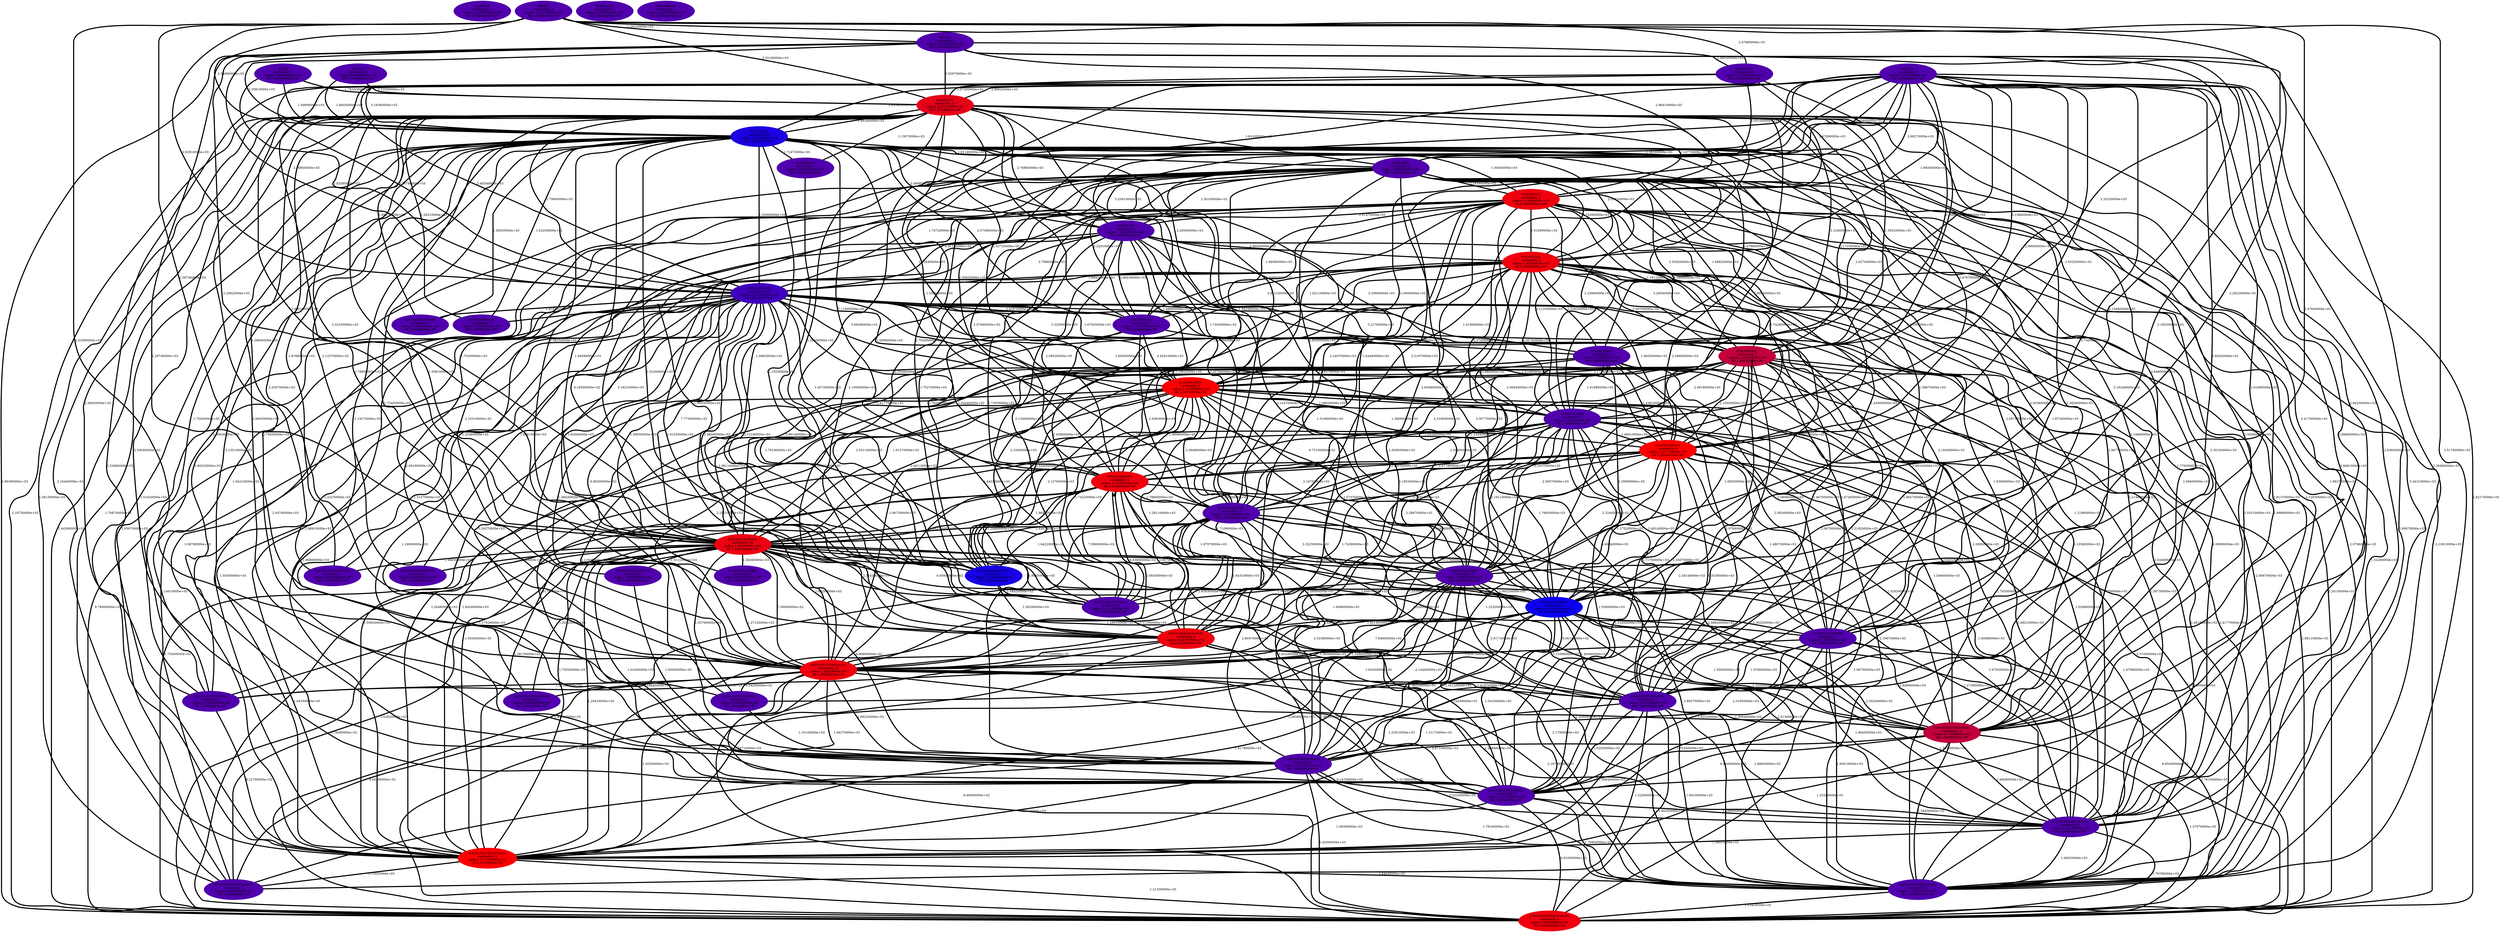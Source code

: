 graph stationary_probabilities_optimal_8 {
    edge[style=solid, penwidth="5", labeldistance="10"]
    00101010 [label="00101010\ncardinality 1\nradius 0.00000000e+00\nlfd 1.00000000e+00", color="#5100AD", style="filled"]
    001010 [label="001010\ncardinality 2\nradius 1.06610000e+03\nlfd 1.00000000e+00", color="#5100AD", style="filled"]
    01010100010101010 [label="01010100010101010\ncardinality 2\nradius 8.31100000e+02\nlfd 1.00000000e+00", color="#5100AD", style="filled"]
    01010001001 [label="01010001001\ncardinality 3\nradius 1.44810000e+03\nlfd 1.58496250e+00", color="#C2003C", style="filled"]
    010101010100101 [label="010101010100101\ncardinality 35\nradius 1.68200000e+03\nlfd 1.95935802e+00", color="#ED0011", style="filled"]
    010101010100100010 [label="010101010100100010\ncardinality 1\nradius 0.00000000e+00\nlfd 1.00000000e+00", color="#5100AD", style="filled"]
    01010101010001000 [label="01010101010001000\ncardinality 1\nradius 0.00000000e+00\nlfd 1.00000000e+00", color="#5100AD", style="filled"]
    0101010101001000101 [label="0101010101001000101\ncardinality 2\nradius 1.01110000e+03\nlfd 1.00000000e+00", color="#5100AD", style="filled"]
    01010100010101001 [label="01010100010101001\ncardinality 3\nradius 1.11010000e+03\nlfd 5.84962501e-01", color="#1800E6", style="filled"]
    01010101010001010010 [label="01010101010001010010\ncardinality 1\nradius 0.00000000e+00\nlfd 1.00000000e+00", color="#5100AD", style="filled"]
    01010000 [label="01010000\ncardinality 2\nradius 2.08360000e+03\nlfd 1.00000000e+00", color="#5100AD", style="filled"]
    0101010001000 [label="0101010001000\ncardinality 1\nradius 0.00000000e+00\nlfd 1.00000000e+00", color="#5100AD", style="filled"]
    00010 [label="00010\ncardinality 1\nradius 0.00000000e+00\nlfd 1.00000000e+00", color="#5100AD", style="filled"]
    010101010100001 [label="010101010100001\ncardinality 4\nradius 1.41440000e+03\nlfd 4.15037499e-01", color="#0C00F2", style="filled"]
    01010101000 [label="01010101000\ncardinality 2\nradius 1.44900000e+03\nlfd 1.00000000e+00", color="#5100AD", style="filled"]
    010101001 [label="010101001\ncardinality 40\nradius 2.25210000e+03\nlfd 6.21488377e-01", color="#1B00E3", style="filled"]
    0100101 [label="0100101\ncardinality 2\nradius 1.97590000e+03\nlfd 1.00000000e+00", color="#5100AD", style="filled"]
    010101000 [label="010101000\ncardinality 1\nradius 0.00000000e+00\nlfd 1.00000000e+00", color="#5100AD", style="filled"]
    001010101 [label="001010101\ncardinality 2\nradius 1.53200000e+03\nlfd 1.00000000e+00", color="#5100AD", style="filled"]
    010100100 [label="010100100\ncardinality 2\nradius 1.93440000e+03\nlfd 1.00000000e+00", color="#5100AD", style="filled"]
    010100101 [label="010100101\ncardinality 11\nradius 2.55270000e+03\nlfd 1.87446912e+00", color="#E60018", style="filled"]
    0101000101 [label="0101000101\ncardinality 4\nradius 1.14680000e+03\nlfd 2.00000000e+00", color="#F0000E", style="filled"]
    010101010001 [label="010101010001\ncardinality 5\nradius 1.41350000e+03\nlfd 2.32192809e+00", color="#FB0003", style="filled"]
    0101010101000100101 [label="0101010101000100101\ncardinality 3\nradius 9.77000000e+02\nlfd 1.58496250e+00", color="#C2003C", style="filled"]
    0101010101000101000 [label="0101010101000101000\ncardinality 1\nradius 0.00000000e+00\nlfd 1.00000000e+00", color="#5100AD", style="filled"]
    01010101010010010101 [label="01010101010010010101\ncardinality 5\nradius 1.17340000e+03\nlfd 2.32192809e+00", color="#FB0003", style="filled"]
    010101010100000 [label="010101010100000\ncardinality 1\nradius 0.00000000e+00\nlfd 1.00000000e+00", color="#5100AD", style="filled"]
    01010101010001010001 [label="01010101010001010001\ncardinality 2\nradius 1.38010000e+03\nlfd 1.00000000e+00", color="#5100AD", style="filled"]
    0101000100 [label="0101000100\ncardinality 1\nradius 0.00000000e+00\nlfd 1.00000000e+00", color="#5100AD", style="filled"]
    000101 [label="000101\ncardinality 2\nradius 1.23210000e+03\nlfd 1.00000000e+00", color="#5100AD", style="filled"]
    010101010100010101 [label="010101010100010101\ncardinality 24\nradius 1.36620000e+03\nlfd 2.00000000e+00", color="#F0000E", style="filled"]
    010101000101010101 [label="010101000101010101\ncardinality 4\nradius 8.65700000e+02\nlfd 2.00000000e+00", color="#F0000E", style="filled"]
    0101000010 [label="0101000010\ncardinality 1\nradius 0.00000000e+00\nlfd 1.00000000e+00", color="#5100AD", style="filled"]
    010101010100010001 [label="010101010100010001\ncardinality 2\nradius 1.25020000e+03\nlfd 1.00000000e+00", color="#5100AD", style="filled"]
    010101010101 [label="010101010101\ncardinality 238\nradius 2.10230000e+03\nlfd 9.06133077e-01", color="#4000BE", style="filled"]
    010101010100100001 [label="010101010100100001\ncardinality 2\nradius 1.15750000e+03\nlfd 1.00000000e+00", color="#5100AD", style="filled"]
    010010 [label="010010\ncardinality 1\nradius 0.00000000e+00\nlfd 1.00000000e+00", color="#5100AD", style="filled"]
    0101010001001 [label="0101010001001\ncardinality 4\nradius 1.13280000e+03\nlfd 2.00000000e+00", color="#F0000E", style="filled"]
    010101010100010010 [label="010101010100010010\ncardinality 1\nradius 0.00000000e+00\nlfd 1.00000000e+00", color="#5100AD", style="filled"]
    0101010001010100 [label="0101010001010100\ncardinality 1\nradius 0.00000000e+00\nlfd 1.00000000e+00", color="#5100AD", style="filled"]
    0101010100101 [label="0101010100101\ncardinality 6\nradius 1.12710000e+03\nlfd 2.58496250e+00", color="#FE0000", style="filled"]
    010101010010 [label="010101010010\ncardinality 2\nradius 1.32180000e+03\nlfd 1.00000000e+00", color="#5100AD", style="filled"]
    0101001001 [label="0101001001\ncardinality 4\nradius 1.67050000e+03\nlfd 2.00000000e+00", color="#F0000E", style="filled"]
    0101010001010 [label="0101010001010\ncardinality 2\nradius 1.67980000e+03\nlfd 1.00000000e+00", color="#5100AD", style="filled"]
    01010101010010010 [label="01010101010010010\ncardinality 1\nradius 0.00000000e+00\nlfd 1.00000000e+00", color="#5100AD", style="filled"]
    01010100010001 [label="01010100010001\ncardinality 2\nradius 1.20870000e+03\nlfd 1.00000000e+00", color="#5100AD", style="filled"]
    0101010101001001010 [label="0101010101001001010\ncardinality 2\nradius 1.14130000e+03\nlfd 1.00000000e+00", color="#5100AD", style="filled"]
    01010101010010000 [label="01010101010010000\ncardinality 1\nradius 0.00000000e+00\nlfd 1.00000000e+00", color="#5100AD", style="filled"]
    0101010101000001 [label="0101010101000001\ncardinality 2\nradius 1.16580000e+03\nlfd 1.00000000e+00", color="#5100AD", style="filled"]
    010101010100010100101 [label="010101010100010100101\ncardinality 4\nradius 8.99200000e+02\nlfd 2.00000000e+00", color="#F0000E", style="filled"]
    01010000101 [label="01010000101\ncardinality 2\nradius 1.37140000e+03\nlfd 1.00000000e+00", color="#5100AD", style="filled"]
    010100100 -- 0101010001010 [label="3.20780000e+03"]
    010100101 -- 010101001 [label="1.46300000e+03"]
    001010 -- 01010000 [label="2.96410000e+03"]
    0101000101 -- 0101010101001000101 [label="1.86570000e+03"]
    010101010010 -- 0101010001010 [label="2.67780000e+03"]
    010101010100101 -- 0101010101000101000 [label="1.20120000e+03"]
    01010101000 -- 010101010100010001 [label="2.07880000e+03"]
    010101001 -- 010101010100010101 [label="1.72450000e+03"]
    0101001001 -- 01010100010101010 [label="2.43900000e+03"]
    010101001 -- 0101000101 [label="1.30450000e+03"]
    010101010100010101 -- 01010101010001010001 [label="1.31780000e+03"]
    010100101 -- 01010001001 [label="1.39320000e+03"]
    0100101 -- 0101010001010 [label="3.16000000e+03"]
    010101010101 -- 01010101010010000 [label="1.22230000e+03"]
    0101010001010 -- 010101010100010001 [label="2.52600000e+03"]
    01010000 -- 010101010100010100101 [label="2.21810000e+03"]
    01010000 -- 0101000101 [label="1.14590000e+03"]
    001010 -- 010101001 [label="2.35810000e+03"]
    010100101 -- 010101010100010101 [label="2.53070000e+03"]
    01010000 -- 010100100 [label="2.50100000e+03"]
    01010000 -- 010101010010 [label="2.23960000e+03"]
    010100100 -- 010101010100101 [label="3.16210000e+03"]
    010101010001 -- 01010100010101010 [label="1.74220000e+03"]
    010101001 -- 0101010101000101000 [label="2.06030000e+03"]
    010101010100010101 -- 01010101010001000 [label="9.54200000e+02"]
    001010101 -- 010101001 [label="3.16360000e+03"]
    01010100010101010 -- 010101000101010101 [label="1.11390000e+03"]
    0100101 -- 01010100010101010 [label="2.70260000e+03"]
    0101000101 -- 010101010010 [label="2.11250000e+03"]
    010100100 -- 010101000101010101 [label="2.46490000e+03"]
    0101000101 -- 0101010101000100101 [label="1.77630000e+03"]
    0101010001001 -- 0101010001010 [label="1.78660000e+03"]
    0101010101000001 -- 010101010100010101 [label="1.62670000e+03"]
    001010 -- 001010101 [label="2.08530000e+03"]
    0101001001 -- 0101010101001001010 [label="2.09090000e+03"]
    0101000101 -- 010101010100001 [label="1.43900000e+03"]
    0101010101000100101 -- 01010101010001010001 [label="1.56430000e+03"]
    0101001001 -- 010101010100010101 [label="2.00530000e+03"]
    000101 -- 010101010100010101 [label="2.53380000e+03"]
    010101010100101 -- 01010100010101010 [label="2.31630000e+03"]
    010101010100001 -- 010101010100100001 [label="1.35120000e+03"]
    0101010001001 -- 010101000101010101 [label="8.03900000e+02"]
    0101000101 -- 010101010100010101 [label="1.61540000e+03"]
    010100101 -- 01010100010101010 [label="1.70300000e+03"]
    01010000 -- 010101010101 [label="1.70720000e+03"]
    01010101000 -- 0101010101000100101 [label="2.28000000e+03"]
    010101010010 -- 010101010100010101 [label="1.74390000e+03"]
    010100100 -- 0101001001 [label="2.49540000e+03"]
    001010101 -- 010101010101 [label="3.16780000e+03"]
    010101001 -- 010101010101 [label="1.02660000e+03"]
    010101010101 -- 01010101010001000 [label="1.38430000e+03"]
    010100101 -- 010100100 [label="2.76860000e+03"]
    0101010101000100101 -- 0101010101001000101 [label="9.43400000e+02"]
    010101010101 -- 010101010001 [label="1.26060000e+03"]
    010101010101 -- 0101010001001 [label="1.45720000e+03"]
    0101001001 -- 01010101000 [label="2.55820000e+03"]
    010101010010 -- 010101010100010001 [label="1.71700000e+03"]
    01010001001 -- 01010100010001 [label="2.32070000e+03"]
    0100101 -- 0101010101000001 [label="2.82920000e+03"]
    010100101 -- 010101010100100001 [label="2.79450000e+03"]
    0101001001 -- 0101010101000001 [label="2.18340000e+03"]
    010101010101 -- 01010000101 [label="2.62870000e+03"]
    0101010001010 -- 01010100010001 [label="2.32250000e+03"]
    01010101010010010101 -- 01010101010001010010 [label="1.13450000e+03"]
    010100101 -- 01010101010010000 [label="2.36630000e+03"]
    000101 -- 010100101 [label="3.03190000e+03"]
    01010000 -- 010101010100010001 [label="2.14660000e+03"]
    000101 -- 010101010100001 [label="2.47640000e+03"]
    0101010101000100101 -- 0101010101001001010 [label="1.49090000e+03"]
    010101010100001 -- 01010101010010000 [label="1.38380000e+03"]
    010101010100001 -- 01010101010001010010 [label="1.01780000e+03"]
    010101001 -- 010101010010 [label="2.08660000e+03"]
    0101001001 -- 01010001001 [label="2.50700000e+03"]
    001010 -- 010100101 [label="2.52970000e+03"]
    0100101 -- 010101010100010001 [label="2.61680000e+03"]
    0101000101 -- 010100100 [label="2.61470000e+03"]
    01010000101 -- 010101010100101 [label="2.99140000e+03"]
    010100100 -- 01010001001 [label="3.29540000e+03"]
    010101010001 -- 010101010010 [label="1.68020000e+03"]
    010101001 -- 010100100 [label="2.49080000e+03"]
    010101010100100001 -- 0101010101001001010 [label="1.52200000e+03"]
    0101000101 -- 0101010001001 [label="1.58990000e+03"]
    0101010101000001 -- 0101010101001001010 [label="1.46430000e+03"]
    010101010100001 -- 0101010101000100101 [label="1.35950000e+03"]
    010010 -- 010101001 [label="1.84550000e+03"]
    0101010100101 -- 0101010001001 [label="2.19550000e+03"]
    0101010100101 -- 0101010101001001010 [label="1.00080000e+03"]
    010101010100010001 -- 0101010101001000101 [label="1.62020000e+03"]
    0101001001 -- 010101010010 [label="2.05760000e+03"]
    01010001001 -- 01010101010010010101 [label="1.84260000e+03"]
    010101010100001 -- 01010101010001010001 [label="1.50300000e+03"]
    0100101 -- 010101010100101 [label="2.69010000e+03"]
    000101 -- 010101001 [label="2.54690000e+03"]
    0100101 -- 010101010010 [label="2.99940000e+03"]
    010101010100010101 -- 010101010100010001 [label="1.41970000e+03"]
    010101010100010101 -- 01010101010010010101 [label="1.26250000e+03"]
    010101010001 -- 010101000101010101 [label="1.29110000e+03"]
    010101010101 -- 0101010101000001 [label="1.80320000e+03"]
    0101010001010 -- 010101010100101 [label="2.45670000e+03"]
    0101010101001000101 -- 01010101010010010101 [label="1.09360000e+03"]
    010101010100101 -- 01010101010010010 [label="1.31210000e+03"]
    010101010001 -- 01010101010001010001 [label="2.19870000e+03"]
    01010000 -- 01010101000 [label="2.53920000e+03"]
    010101010001 -- 0101010001001 [label="1.48080000e+03"]
    0101000101 -- 010101010100010001 [label="1.96770000e+03"]
    00010 -- 010101001 [label="1.49690000e+03"]
    010101010010 -- 01010100010001 [label="2.16110000e+03"]
    01010101000 -- 010101010100010101 [label="2.29510000e+03"]
    0100101 -- 0101010101001001010 [label="2.83830000e+03"]
    001010 -- 010101010100010101 [label="2.29740000e+03"]
    010101010101 -- 0101010001000 [label="1.79930000e+03"]
    010101010101 -- 010101010100001 [label="9.75100000e+02"]
    010100101 -- 010101010100101 [label="2.32330000e+03"]
    01010001001 -- 010101010100010001 [label="2.31920000e+03"]
    01010101000 -- 0101010001010 [label="3.05240000e+03"]
    010101010100101 -- 01010101010001010001 [label="1.42600000e+03"]
    010101001 -- 010101010100010100101 [label="1.44390000e+03"]
    0101000101 -- 01010000101 [label="1.96580000e+03"]
    0101001001 -- 0101010001001 [label="2.19620000e+03"]
    010101010001 -- 0101010001010 [label="2.28460000e+03"]
    01010000 -- 01010000101 [label="2.22910000e+03"]
    0101010001001 -- 010101010100010001 [label="2.09080000e+03"]
    010100101 -- 0101010001010100 [label="1.69670000e+03"]
    010101010101 -- 010101010100010010 [label="1.88610000e+03"]
    0101000101 -- 010101000101010101 [label="1.31080000e+03"]
    010101010100001 -- 010101010100010100101 [label="8.95400000e+02"]
    010101010010 -- 010101010100010100101 [label="1.96750000e+03"]
    010101000101010101 -- 010101010100010001 [label="1.91650000e+03"]
    0100101 -- 0101001001 [label="1.99260000e+03"]
    010101010001 -- 010101010100010101 [label="1.68270000e+03"]
    010101010100010001 -- 01010101010001010001 [label="1.94330000e+03"]
    0100101 -- 010101010100010100101 [label="2.82170000e+03"]
    01010101000 -- 01010101010001010001 [label="2.48150000e+03"]
    01010000 -- 0101010100101 [label="1.81530000e+03"]
    010101010101 -- 010101010010 [label="1.69300000e+03"]
    01010101000 -- 0101010101000001 [label="2.58080000e+03"]
    01010101000 -- 010101010001 [label="1.81980000e+03"]
    01010000 -- 010101010001 [label="1.60660000e+03"]
    001010 -- 01010001001 [label="2.33250000e+03"]
    01010000 -- 010101010100001 [label="1.58670000e+03"]
    010101010101 -- 01010101000 [label="2.32500000e+03"]
    010101010100010101 -- 0101010101001000101 [label="1.06370000e+03"]
    010101010100001 -- 010101000101010101 [label="1.62720000e+03"]
    010101010100101 -- 010101010100010101 [label="7.39400000e+02"]
    010100100 -- 01010101000 [label="3.35680000e+03"]
    010101010100101 -- 010101010100000 [label="1.28260000e+03"]
    01010001001 -- 01010101010001010001 [label="2.41770000e+03"]
    010100101 -- 010101000101010101 [label="1.35810000e+03"]
    010101000101010101 -- 01010101010010010101 [label="1.58710000e+03"]
    010101010100100001 -- 01010101010001010001 [label="1.79160000e+03"]
    01010100010001 -- 010101000101010101 [label="1.69960000e+03"]
    010101001 -- 0101001001 [label="2.03820000e+03"]
    0101010001010 -- 01010100010101001 [label="1.64220000e+03"]
    010101001 -- 01010100010101010 [label="1.02260000e+03"]
    0100101 -- 0101010101000100101 [label="2.84200000e+03"]
    010101010100001 -- 01010101010010010101 [label="1.22910000e+03"]
    010101001 -- 0101000100 [label="1.72470000e+03"]
    010101010010 -- 010101010100101 [label="1.44310000e+03"]
    0101001001 -- 0101010100101 [label="1.96550000e+03"]
    010101010100000 -- 010101010100010101 [label="1.27120000e+03"]
    001010 -- 010101010101 [label="2.26850000e+03"]
    010101001 -- 010101010100010001 [label="1.87240000e+03"]
    01010001001 -- 010101010010 [label="2.46180000e+03"]
    010101010100101 -- 01010100010001 [label="1.83320000e+03"]
    0100101 -- 010101010001 [label="2.29540000e+03"]
    0101000101 -- 0101010100101 [label="1.74280000e+03"]
    0101010001010 -- 010101010100010100101 [label="2.41110000e+03"]
    01010101000 -- 010101010100100001 [label="2.11630000e+03"]
    0101010101000001 -- 010101010100100001 [label="2.01950000e+03"]
    010101010101 -- 0101010100101 [label="1.31490000e+03"]
    0101010001010 -- 010101010100010101 [label="2.63630000e+03"]
    010101010100010101 -- 0101010101000101000 [label="1.19840000e+03"]
    010101010100101 -- 01010101010001000 [label="1.03760000e+03"]
    0101000101 -- 01010100010101010 [label="1.73050000e+03"]
    010100101 -- 01010000 [label="1.81420000e+03"]
    0101001001 -- 010101000101010101 [label="1.93050000e+03"]
    0101010100101 -- 01010100010001 [label="2.32400000e+03"]
    010101001 -- 01010101010001010001 [label="2.05510000e+03"]
    0101001001 -- 010101010100101 [label="1.81770000e+03"]
    010101010100101 -- 01010100010101001 [label="2.62170000e+03"]
    01010100010001 -- 0101010101000100101 [label="2.15590000e+03"]
    010101010100101 -- 0101010101000100101 [label="9.66100000e+02"]
    010100101 -- 01010101010001010001 [label="2.81370000e+03"]
    0100101 -- 0101010100101 [label="2.65250000e+03"]
    010101001 -- 010101010100010010 [label="2.12570000e+03"]
    010101010100010001 -- 01010101010010010101 [label="1.36840000e+03"]
    0101010101001001010 -- 01010101010001010001 [label="1.60020000e+03"]
    010100101 -- 010101010010 [label="2.62740000e+03"]
    010101001 -- 01010101010010000 [label="1.75430000e+03"]
    010101010101 -- 010101010100100001 [label="1.54570000e+03"]
    01010001001 -- 010101010100001 [label="1.68550000e+03"]
    010101010101 -- 010101010100010100101 [label="9.78900000e+02"]
    010101001 -- 0101010101001001010 [label="1.96270000e+03"]
    0101001001 -- 01010101010010000 [label="1.64210000e+03"]
    010101010101 -- 010101010100010101 [label="9.96300000e+02"]
    01010101010001000 -- 010101010100100001 [label="1.10140000e+03"]
    0101010001001 -- 010101010100001 [label="1.87070000e+03"]
    010101010100001 -- 010101010100010101 [label="7.64600000e+02"]
    0101001001 -- 0101010101001000101 [label="2.06700000e+03"]
    0101001001 -- 01010101010001010001 [label="2.90670000e+03"]
    0101001001 -- 01010101010010010101 [label="1.90980000e+03"]
    0100101 -- 010101010100001 [label="2.73650000e+03"]
    010100101 -- 01010101010010010101 [label="2.16440000e+03"]
    001010 -- 010101010100101 [label="2.29820000e+03"]
    010101010010 -- 0101010101000001 [label="2.48140000e+03"]
    0101010101001001010 -- 010101010100010100101 [label="1.79780000e+03"]
    0101001001 -- 0101010001010 [label="2.95480000e+03"]
    010101001 -- 0101010001001 [label="7.11000000e+02"]
    010100101 -- 010101010101 [label="1.79000000e+03"]
    01010100010001 -- 01010101010010010101 [label="2.06590000e+03"]
    000101 -- 01010100010001 [label="2.29220000e+03"]
    0101010100101 -- 010101010100010001 [label="1.35390000e+03"]
    010101001 -- 0101010101000001 [label="2.19240000e+03"]
    0101000101 -- 01010101010010010101 [label="1.68910000e+03"]
    0100101 -- 010101010101 [label="2.40540000e+03"]
    01010101010010010101 -- 010101010100010100101 [label="1.21330000e+03"]
    010101010100101 -- 010101010100001 [label="6.85600000e+02"]
    010101010001 -- 010101010100001 [label="1.57370000e+03"]
    0101010101001000101 -- 0101010101001001010 [label="1.64990000e+03"]
    01010100010001 -- 010101010100001 [label="1.99320000e+03"]
    010100101 -- 01010101000 [label="3.10400000e+03"]
    01010000101 -- 010101010001 [label="2.42910000e+03"]
    0101001001 -- 010101010100001 [label="1.96570000e+03"]
    0101010101000001 -- 010101010100010100101 [label="1.78150000e+03"]
    010100101 -- 0101010101001001010 [label="2.66810000e+03"]
    01010101000 -- 010101010100101 [label="2.05110000e+03"]
    010100101 -- 0101010101001000101 [label="2.54040000e+03"]
    010101010101 -- 010101010100000 [label="1.69050000e+03"]
    010101001 -- 01010000101 [label="2.57390000e+03"]
    010100100 -- 01010000101 [label="2.96230000e+03"]
    01010101010010000 -- 01010101010010010101 [label="9.22700000e+02"]
    001010101 -- 01010000 [label="3.30100000e+03"]
    010101010010 -- 01010101010001010001 [label="2.37450000e+03"]
    010101010010 -- 010101010100001 [label="1.76830000e+03"]
    010101010001 -- 010101010100101 [label="1.40110000e+03"]
    01010001001 -- 010101000101010101 [label="2.07010000e+03"]
    01010100010001 -- 010101010100100001 [label="2.14440000e+03"]
    01010001001 -- 010101010100100001 [label="2.45670000e+03"]
    001010 -- 01010100010001 [label="2.14680000e+03"]
    010100101 -- 0101000101 [label="1.19770000e+03"]
    0100101 -- 010100100 [label="2.56140000e+03"]
    010100100 -- 01010101010010010101 [label="3.08780000e+03"]
    0101010001010 -- 0101010101000100101 [label="2.58820000e+03"]
    010101010101 -- 01010101010010010101 [label="1.05500000e+03"]
    010100101 -- 010101010100100010 [label="2.28640000e+03"]
    010101001 -- 0101010001010 [label="1.74540000e+03"]
    01010001001 -- 0101010101000001 [label="2.47260000e+03"]
    010101010100101 -- 010101010100010100101 [label="9.78400000e+02"]
    01010000 -- 0101010101000100101 [label="2.35160000e+03"]
    0101010100101 -- 01010101010001010001 [label="1.47060000e+03"]
    0101010101000100101 -- 01010101010010010101 [label="1.25200000e+03"]
    010101000101010101 -- 010101010100010101 [label="1.77160000e+03"]
    0101010001010 -- 010101010100100001 [label="2.80470000e+03"]
    010101001 -- 0101010100101 [label="1.80450000e+03"]
    010101001 -- 01010101010001000 [label="2.19270000e+03"]
    0101010001001 -- 01010101010010010101 [label="1.75020000e+03"]
    0101010101000001 -- 0101010101001000101 [label="1.92520000e+03"]
    001010101 -- 0101000101 [label="2.67090000e+03"]
    0101001001 -- 0101010101000100101 [label="2.21400000e+03"]
    010101001 -- 0101010101000100101 [label="1.95040000e+03"]
    0100101 -- 010101010100010101 [label="2.79850000e+03"]
    010100101 -- 0101010101000001 [label="2.84800000e+03"]
    010101001 -- 010101010100001 [label="1.54370000e+03"]
    010101001 -- 01010001001 [label="2.17100000e+03"]
    0100101 -- 01010100010101001 [label="3.06280000e+03"]
    010101010001 -- 0101010101000001 [label="2.09340000e+03"]
    010101010001 -- 0101010101001001010 [label="1.52890000e+03"]
    010101010001 -- 0101010101000100101 [label="1.64320000e+03"]
    010101001 -- 01010101000 [label="2.47980000e+03"]
    010101010100010001 -- 0101010101000100101 [label="1.30640000e+03"]
    000101 -- 001010 [label="1.26220000e+03"]
    010101010100101 -- 0101010101001000101 [label="1.01630000e+03"]
    010010 -- 010100101 [label="2.53590000e+03"]
    01010000 -- 0101010101001001010 [label="2.12930000e+03"]
    010101010101 -- 0101010001010100 [label="1.91830000e+03"]
    0101010101000001 -- 0101010101000100101 [label="1.84900000e+03"]
    00010 -- 010100101 [label="1.78350000e+03"]
    0101010101000100101 -- 010101010100100001 [label="9.87100000e+02"]
    010101000101010101 -- 01010101010001010001 [label="2.18700000e+03"]
    0101010001001 -- 01010100010101001 [label="1.29400000e+03"]
    010100101 -- 010101010100010001 [label="2.38260000e+03"]
    0101001001 -- 010101010101 [label="1.66920000e+03"]
    010101010100101 -- 010101010100100010 [label="1.44030000e+03"]
    01010001001 -- 0101010101000100101 [label="2.19360000e+03"]
    0101000101 -- 0101001001 [label="1.91590000e+03"]
    010101010100001 -- 0101010101001001010 [label="1.51300000e+03"]
    01010001001 -- 01010100010101001 [label="2.03400000e+03"]
    010101001 -- 01010101010001010010 [label="1.70870000e+03"]
    000101 -- 01010101010001010001 [label="2.51780000e+03"]
    01010001001 -- 010101010100101 [label="1.91370000e+03"]
    01010001001 -- 0101010101001001010 [label="2.38730000e+03"]
    010101010100010101 -- 010101010100100001 [label="1.09220000e+03"]
    01010101010010010101 -- 01010101010001010001 [label="1.94630000e+03"]
    0100101 -- 0101010101001000101 [label="2.89680000e+03"]
    010101010010 -- 0101010001001 [label="2.39600000e+03"]
    01010100010001 -- 0101010101001000101 [label="1.96550000e+03"]
    01010000101 -- 01010100010101001 [label="2.33450000e+03"]
    010100101 -- 0101001001 [label="2.56520000e+03"]
    01010001001 -- 0101010100101 [label="2.15050000e+03"]
    0101010001001 -- 01010101010001010001 [label="2.32050000e+03"]
    01010000 -- 010101010100101 [label="1.84590000e+03"]
    0101010100101 -- 010101010100010101 [label="1.17600000e+03"]
    0101010101000001 -- 01010101010010010101 [label="1.75260000e+03"]
    010100100 -- 0101010001001 [label="2.39520000e+03"]
    0101000100 -- 01010100010101001 [label="1.10230000e+03"]
    010101010100101 -- 0101010101001001010 [label="1.27300000e+03"]
    0101010101001000101 -- 01010101010001010001 [label="1.76950000e+03"]
    010101001 -- 010101010100100010 [label="1.67880000e+03"]
    010100100 -- 01010100010101010 [label="2.13460000e+03"]
    010101010101 -- 01010100010101001 [label="2.13180000e+03"]
    01010101000 -- 010101010100001 [label="2.35890000e+03"]
    010101010010 -- 01010101010010010101 [label="1.65340000e+03"]
    010100100 -- 01010100010001 [label="3.12470000e+03"]
    01010100010001 -- 0101010101001001010 [label="2.34200000e+03"]
    01010001001 -- 010101010100010100101 [label="1.88110000e+03"]
    01010000 -- 01010100010101010 [label="2.10000000e+03"]
    0100101 -- 010101001 [label="2.43540000e+03"]
    01010101010001010001 -- 010101010100010100101 [label="1.33420000e+03"]
    010101010100010001 -- 0101010101001001010 [label="1.69650000e+03"]
    010101010100101 -- 010101010100010010 [label="1.59800000e+03"]
    010101010101 -- 010101000101010101 [label="1.08110000e+03"]
    010100100 -- 010101010101 [label="2.78960000e+03"]
    010100101 -- 0101010100101 [label="2.47670000e+03"]
    0101010001001 -- 0101010101001000101 [label="2.02380000e+03"]
    010101010100101 -- 01010101010010000 [label="1.17020000e+03"]
    010101001 -- 01010100010101001 [label="1.39620000e+03"]
    010101001 -- 01010100010001 [label="1.64490000e+03"]
    01010101000 -- 0101010100101 [label="1.43810000e+03"]
    000101 -- 001010101 [label="2.07890000e+03"]
    010101010100100001 -- 0101010101001000101 [label="9.14700000e+02"]
    010100101 -- 010101010100010100101 [label="2.18750000e+03"]
    010100101 -- 0101010101000100101 [label="2.41760000e+03"]
    01010001001 -- 0101010001001 [label="2.31900000e+03"]
    010101010101 -- 01010001001 [label="1.67020000e+03"]
    01010000 -- 010101010100010101 [label="2.10310000e+03"]
    0101000101 -- 010101010101 [label="8.91100000e+02"]
    010101010001 -- 010101010100100001 [label="1.90850000e+03"]
    0101010100101 -- 0101010001010 [label="2.59570000e+03"]
    0101001001 -- 010101010100100001 [label="2.28670000e+03"]
    010101010101 -- 0101010101001001010 [label="1.54490000e+03"]
    01010100010001 -- 010101010100010100101 [label="1.69600000e+03"]
    0101000101 -- 0101010101001001010 [label="1.99980000e+03"]
    010101010100010101 -- 0101010101001001010 [label="1.46880000e+03"]
    01010001001 -- 010101010001 [label="2.17540000e+03"]
    010101001 -- 01010000 [label="1.81140000e+03"]
    0101010001010 -- 01010101010010010101 [label="2.39140000e+03"]
    0101010001001 -- 010101010100010101 [label="2.09350000e+03"]
    0101000101 -- 010101010100101 [label="1.37200000e+03"]
    0101010101001001010 -- 01010101010010010101 [label="1.38910000e+03"]
    01010100010101001 -- 010101000101010101 [label="1.59290000e+03"]
    010101010101 -- 0101010101001000101 [label="1.19060000e+03"]
    01010000101 -- 0101010001010 [label="2.63630000e+03"]
    01010001001 -- 0101010001010 [label="2.23240000e+03"]
    0101010100101 -- 010101010100001 [label="1.17520000e+03"]
    0101010100101 -- 010101010100101 [label="8.70600000e+02"]
    01010000 -- 0101010101000001 [label="2.00380000e+03"]
    010100101 -- 01010100010001 [label="2.37450000e+03"]
    0101010001001 -- 01010100010001 [label="1.71090000e+03"]
    010100101 -- 010101010001 [label="2.02720000e+03"]
    010101010101 -- 0101010101000100101 [label="1.21960000e+03"]
    010101000101010101 -- 010101010100010100101 [label="1.41560000e+03"]
    000101 -- 010101010100101 [label="2.58740000e+03"]
    0100101 -- 010100101 [label="2.98620000e+03"]
    0101000101 -- 01010001001 [label="1.19110000e+03"]
    01010100010001 -- 010101010100010001 [label="2.01710000e+03"]
    0100101 -- 01010001001 [label="3.13860000e+03"]
    010101010100010001 -- 010101010100010100101 [label="1.66350000e+03"]
    010101010001 -- 01010100010101001 [label="2.12760000e+03"]
    010101001 -- 010101010001 [label="1.22640000e+03"]
    0100101 -- 01010100010001 [label="3.17190000e+03"]
    0101010001010 -- 0101010101001001010 [label="2.67930000e+03"]
    010101010100001 -- 01010101010001000 [label="1.22860000e+03"]
    010101010100101 -- 0101010101000001 [label="1.64830000e+03"]
    01010000 -- 01010001001 [label="1.68820000e+03"]
    0101010001001 -- 010101010100010100101 [label="1.64350000e+03"]
    010101010101 -- 01010101010001010001 [label="1.70330000e+03"]
    010100101 -- 01010100010101001 [label="1.28600000e+03"]
    010100100 -- 010101010001 [label="2.49660000e+03"]
    01010101000 -- 010101010010 [label="1.91880000e+03"]
    010101010100001 -- 0101010101001000101 [label="1.34330000e+03"]
    0100101 -- 01010101000 [label="2.93120000e+03"]
    010101001 -- 010101000101010101 [label="6.16500000e+02"]
    0100101 -- 01010000 [label="2.63800000e+03"]
    0101010100101 -- 010101010100100001 [label="1.22320000e+03"]
    010101001 -- 0101010001010100 [label="1.59250000e+03"]
    01010001001 -- 0101010101001000101 [label="2.26140000e+03"]
    010101010010 -- 0101010100101 [label="1.48410000e+03"]
    01010000 -- 0101010001001 [label="2.07660000e+03"]
    010100101 -- 0101010001010 [label="1.59240000e+03"]
    0100101 -- 010101000101010101 [label="2.51670000e+03"]
    010101010001 -- 0101010101001000101 [label="1.81700000e+03"]
    01010101000 -- 0101010101001001010 [label="2.07790000e+03"]
    010101010100001 -- 010101010100010001 [label="1.40490000e+03"]
    01010000 -- 01010100010001 [label="2.77110000e+03"]
    0101000101 -- 0101010101000001 [label="2.08710000e+03"]
    010101010101 -- 01010101010001010010 [label="1.14610000e+03"]
    010101010100001 -- 0101010101000001 [label="1.36230000e+03"]
    010101010101 -- 010101010100101 [label="7.77300000e+02"]
    01010100010001 -- 010101010100010101 [label="1.85180000e+03"]
    0100101 -- 01010101010001010001 [label="3.34310000e+03"]
    01010000 -- 01010101010001010001 [label="2.69070000e+03"]
    01010000 -- 01010101010001010010 [label="2.05970000e+03"]
    010101010101 -- 01010100010101010 [label="1.76180000e+03"]
    001010101 -- 01010001001 [label="2.76860000e+03"]
    0101010001010 -- 01010100010101010 [label="1.80700000e+03"]
    010101001 -- 010101010100101 [label="1.58350000e+03"]
    010101010100101 -- 010101000101010101 [label="1.63260000e+03"]
    01010000 -- 010101010100100001 [label="2.49190000e+03"]
    01010100010001 -- 01010100010101010 [label="1.95490000e+03"]
    0100101 -- 0101010001001 [label="2.59820000e+03"]
    010100101 -- 01010000101 [label="1.89450000e+03"]
    01010000 -- 01010101010010010101 [label="2.00760000e+03"]
    01010101000 -- 01010101010010010101 [label="2.26480000e+03"]
    0100101 -- 01010000101 [label="3.25910000e+03"]
    010100101 -- 01010101010001010010 [label="2.36150000e+03"]
    010101001 -- 010101010100100001 [label="2.15510000e+03"]
    00010 -- 010101010101 [label="1.82590000e+03"]
    0101000101 -- 010101010100010100101 [label="1.52260000e+03"]
    010101010100100001 -- 010101010100010100101 [label="1.42000000e+03"]
    0101010101000001 -- 01010101010001010001 [label="1.93010000e+03"]
    0101010101000100101 -- 010101010100010100101 [label="1.27070000e+03"]
    01010000 -- 01010101010010000 [label="2.00630000e+03"]
    01010001001 -- 010101010100010101 [label="1.90730000e+03"]
    0101010100101 -- 0101010101001000101 [label="1.51650000e+03"]
    010100100 -- 010101010010 [label="3.21760000e+03"]
    001010 -- 010101010100010100101 [label="1.96380000e+03"]
    010100100 -- 01010100010101001 [label="2.76000000e+03"]
    0101000101 -- 010101010001 [label="1.62110000e+03"]
    0100101 -- 01010101010010010101 [label="2.52960000e+03"]
    010101010001 -- 0101010100101 [label="1.38090000e+03"]
    010101010010 -- 010101000101010101 [label="2.16990000e+03"]
    010101010100100001 -- 01010101010010010101 [label="1.25110000e+03"]
    010101001 -- 0101010101001000101 [label="1.86220000e+03"]
    010100101 -- 010101010100001 [label="2.28690000e+03"]
    010101010100010001 -- 010101010100100001 [label="1.31170000e+03"]
    0101001001 -- 010101010100010001 [label="1.93960000e+03"]
    0101010001010 -- 010101010100001 [label="2.54850000e+03"]
    01010000 -- 0101001001 [label="1.74380000e+03"]
    01010000 -- 010101000101010101 [label="1.95230000e+03"]
    0101010100101 -- 0101010101000100101 [label="1.32930000e+03"]
    0101000101 -- 01010101010001010001 [label="2.07960000e+03"]
    010100101 -- 0101010001000 [label="1.54210000e+03"]
    001010 -- 01010101010001010001 [label="2.36480000e+03"]
    0101010001001 -- 010101010100101 [label="1.96450000e+03"]
    001010101 -- 010100101 [label="2.97200000e+03"]
    010101010010 -- 0101010101001000101 [label="1.55800000e+03"]
    01010000 -- 0101010001010 [label="2.85500000e+03"]
    010101010101 -- 01010101010010010 [label="1.92040000e+03"]
    010101010001 -- 01010100010001 [label="2.16750000e+03"]
    010101010101 -- 010101010100100010 [label="1.25460000e+03"]
    010101010100010001 -- 01010101010001010010 [label="1.22590000e+03"]
    010101010100010101 -- 010101010100010100101 [label="8.48000000e+02"]
    010100101 -- 0101000100 [label="1.13070000e+03"]
    010101010101 -- 01010100010001 [label="1.70030000e+03"]
    0100101 -- 0101000101 [label="2.66270000e+03"]
    0101010100101 -- 010101010100010100101 [label="1.51060000e+03"]
    0101001001 -- 010101010001 [label="1.41960000e+03"]
    010101010001 -- 010101010100010001 [label="1.60840000e+03"]
    000101 -- 010101010101 [label="2.62910000e+03"]
    010101010010 -- 0101010101001001010 [label="1.69210000e+03"]
    010101010100101 -- 01010101010001010010 [label="1.02820000e+03"]
    010101010100010101 -- 01010101010001010010 [label="9.60200000e+02"]
    010101010101 -- 0101010101000101000 [label="1.51570000e+03"]
    010101010001 -- 01010101010010010101 [label="1.50920000e+03"]
    0101010001010 -- 010101000101010101 [label="1.64310000e+03"]
    0101010001001 -- 01010100010101010 [label="7.58600000e+02"]
    010101010100101 -- 010101010100010001 [label="1.28910000e+03"]
    0101000101 -- 0101010001010 [label="2.24970000e+03"]
    010101000101010101 -- 0101010101001000101 [label="1.86490000e+03"]
    010101010010 -- 010101010100100001 [label="1.33390000e+03"]
    0101010100101 -- 0101010101000001 [label="1.48070000e+03"]
    01010000101 -- 01010001001 [label="1.77410000e+03"]
    010101010100010101 -- 0101010101000100101 [label="1.12430000e+03"]
    001010 -- 010101010100001 [label="2.18520000e+03"]
    0101000101 -- 01010100010001 [label="2.06640000e+03"]
    01010101010010010 -- 010101010100100001 [label="1.00030000e+03"]
    010101010100101 -- 010101010100100001 [label="9.90800000e+02"]
    010101010100101 -- 01010101010010010101 [label="1.20410000e+03"]
    010101010010 -- 0101010101000100101 [label="1.54660000e+03"]
    0101001001 -- 010101010100010100101 [label="2.24150000e+03"]
    01010000 -- 01010100010101001 [label="2.25580000e+03"]
    010101001 -- 01010101010010010101 [label="1.51620000e+03"]
    0101010101001000101 -- 010101010100010100101 [label="9.63300000e+02"]
    010101010001 -- 010101010100010100101 [label="1.75450000e+03"]
    0101001001 -- 01010000101 [label="2.91210000e+03"]
    0101010100101 -- 01010101010010010101 [label="1.38130000e+03"]
    010101010101 -- 0101010001010 [label="2.04440000e+03"]
    0101010101000001 -- 010101010100010001 [label="1.57660000e+03"]
    0101010001010 -- 0101010101001000101 [label="2.62240000e+03"]
    010100101 -- 0101010001001 [label="1.55960000e+03"]
    0101000101 -- 010101010100100001 [label="2.19520000e+03"]
    01010000 -- 0101010101001000101 [label="2.56600000e+03"]
    0101000101 -- 01010100010101001 [label="1.70270000e+03"]
    0101010001010 -- 01010101010001010001 [label="2.88370000e+03"]
    01010100010001 -- 01010101010001010001 [label="2.17900000e+03"]
    01010100010101001 -- 01010100010101010 [label="1.44420000e+03"]
    010100100 -- 010101010100001 [label="3.30770000e+03"]
    010101010101 -- 010101010100010001 [label="1.46760000e+03"]
    010101010100010101 -- 01010101010010000 [label="1.34380000e+03"]
    010101001 -- 0101010001000 [label="1.63250000e+03"]
}
